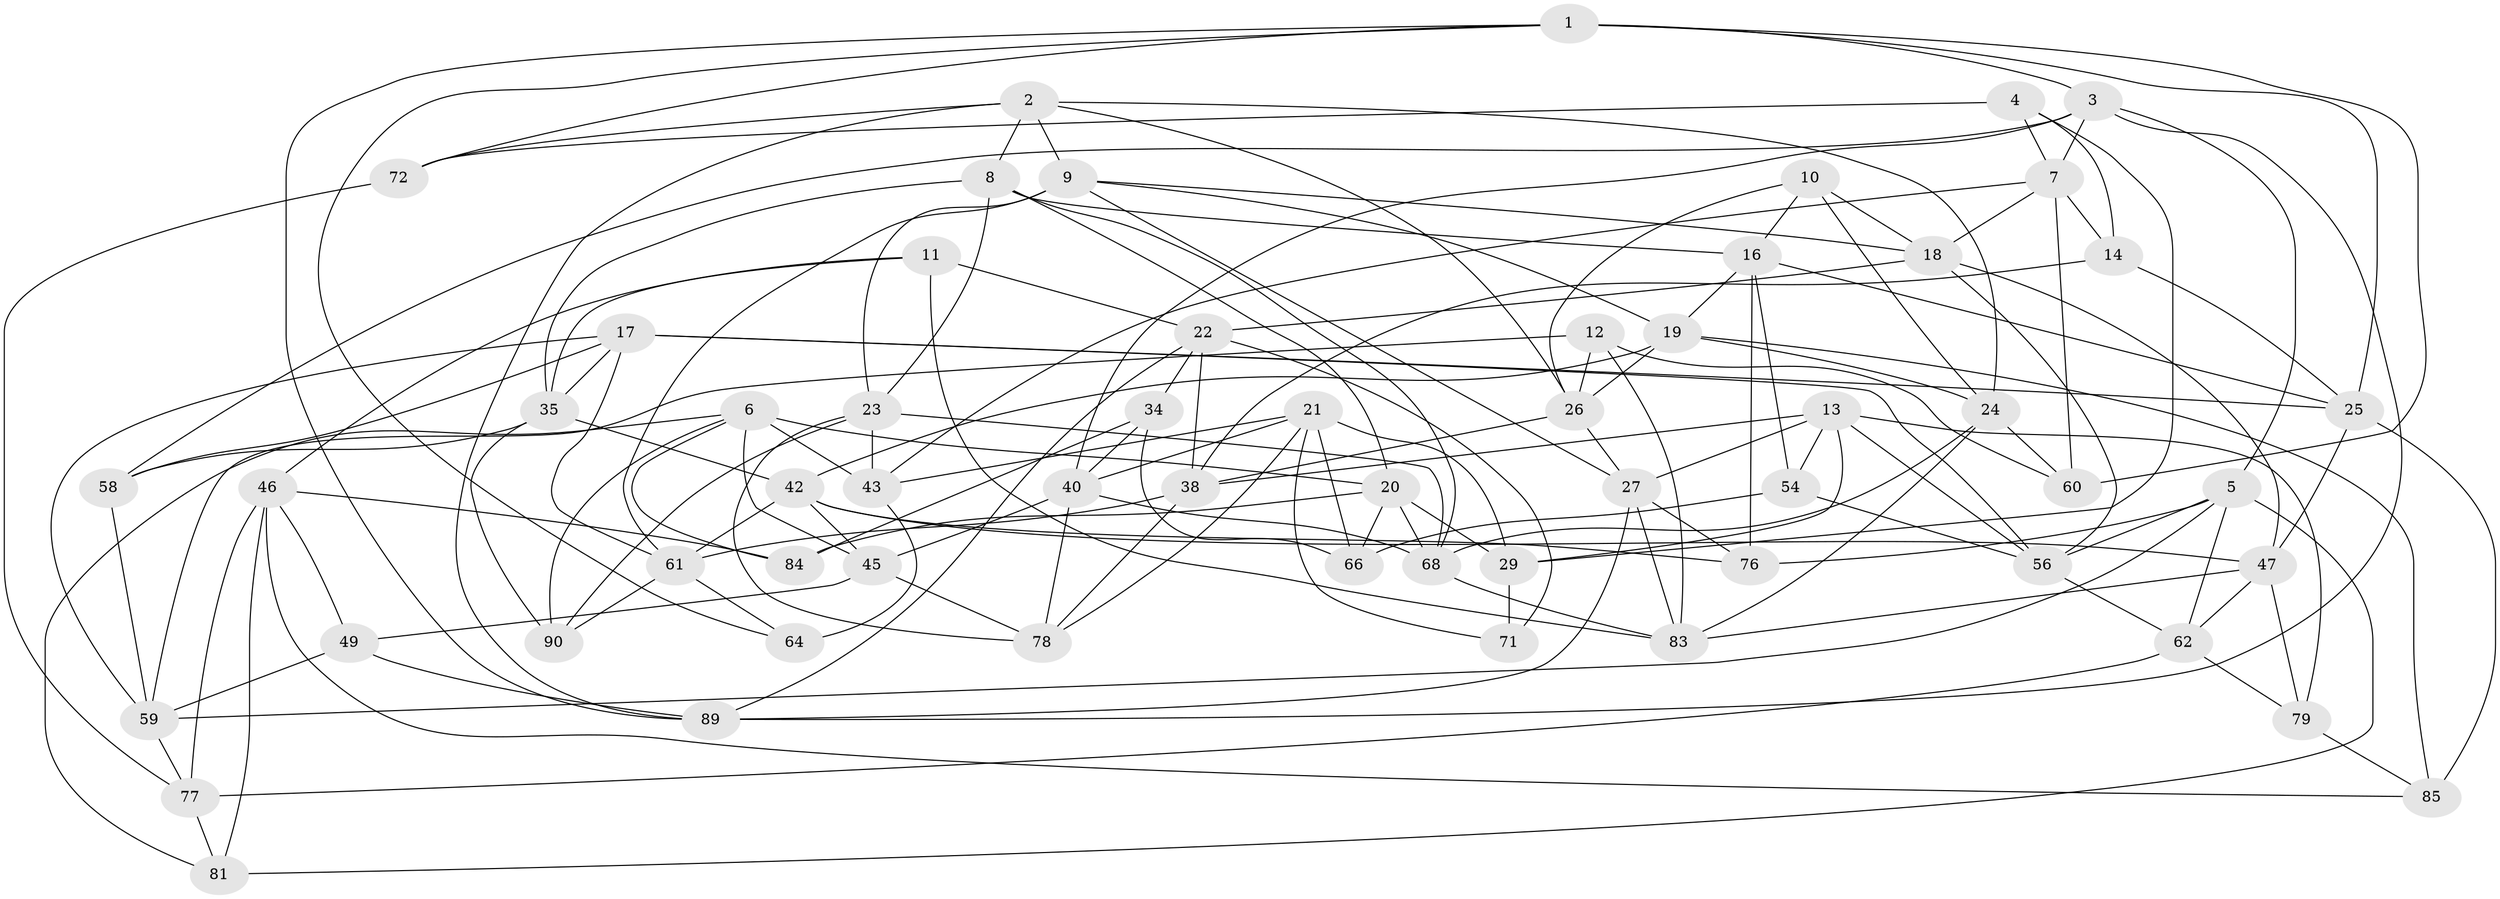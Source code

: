 // Generated by graph-tools (version 1.1) at 2025/52/02/27/25 19:52:32]
// undirected, 59 vertices, 153 edges
graph export_dot {
graph [start="1"]
  node [color=gray90,style=filled];
  1 [super="+87"];
  2 [super="+57"];
  3 [super="+36"];
  4;
  5 [super="+37"];
  6 [super="+51"];
  7 [super="+39"];
  8 [super="+28"];
  9 [super="+80"];
  10;
  11;
  12;
  13 [super="+15"];
  14;
  16 [super="+52"];
  17 [super="+30"];
  18 [super="+95"];
  19 [super="+94"];
  20 [super="+31"];
  21 [super="+63"];
  22 [super="+41"];
  23 [super="+44"];
  24 [super="+33"];
  25 [super="+32"];
  26 [super="+50"];
  27 [super="+48"];
  29 [super="+74"];
  34;
  35 [super="+70"];
  38 [super="+69"];
  40 [super="+65"];
  42 [super="+75"];
  43 [super="+53"];
  45 [super="+96"];
  46 [super="+86"];
  47 [super="+55"];
  49;
  54;
  56 [super="+73"];
  58;
  59 [super="+67"];
  60;
  61 [super="+93"];
  62 [super="+88"];
  64;
  66;
  68 [super="+92"];
  71;
  72;
  76;
  77 [super="+82"];
  78 [super="+97"];
  79;
  81;
  83 [super="+91"];
  84;
  85;
  89 [super="+98"];
  90;
  1 -- 64;
  1 -- 25;
  1 -- 60;
  1 -- 72;
  1 -- 3;
  1 -- 89;
  2 -- 8;
  2 -- 89;
  2 -- 9;
  2 -- 24;
  2 -- 72;
  2 -- 26;
  3 -- 40;
  3 -- 89;
  3 -- 58;
  3 -- 5;
  3 -- 7;
  4 -- 72;
  4 -- 29;
  4 -- 14;
  4 -- 7;
  5 -- 56;
  5 -- 81;
  5 -- 59;
  5 -- 76;
  5 -- 62;
  6 -- 84;
  6 -- 43;
  6 -- 81;
  6 -- 90;
  6 -- 20;
  6 -- 45;
  7 -- 14;
  7 -- 18;
  7 -- 43;
  7 -- 60;
  8 -- 23;
  8 -- 20;
  8 -- 16;
  8 -- 35;
  8 -- 68;
  9 -- 23;
  9 -- 18;
  9 -- 27;
  9 -- 19;
  9 -- 61;
  10 -- 24;
  10 -- 18;
  10 -- 16;
  10 -- 26;
  11 -- 22;
  11 -- 46;
  11 -- 35;
  11 -- 83;
  12 -- 60;
  12 -- 26;
  12 -- 59;
  12 -- 83;
  13 -- 27;
  13 -- 29;
  13 -- 56;
  13 -- 54;
  13 -- 38;
  13 -- 79;
  14 -- 38;
  14 -- 25;
  16 -- 76;
  16 -- 25;
  16 -- 54;
  16 -- 19;
  17 -- 61;
  17 -- 58;
  17 -- 25;
  17 -- 56;
  17 -- 59;
  17 -- 35;
  18 -- 56;
  18 -- 22;
  18 -- 47;
  19 -- 26;
  19 -- 24;
  19 -- 42;
  19 -- 85;
  20 -- 84;
  20 -- 29;
  20 -- 66;
  20 -- 68;
  21 -- 40;
  21 -- 71;
  21 -- 29;
  21 -- 66;
  21 -- 43;
  21 -- 78;
  22 -- 71;
  22 -- 38;
  22 -- 89;
  22 -- 34;
  23 -- 90;
  23 -- 43;
  23 -- 78;
  23 -- 68;
  24 -- 83;
  24 -- 68;
  24 -- 60;
  25 -- 85;
  25 -- 47;
  26 -- 38;
  26 -- 27;
  27 -- 76;
  27 -- 89;
  27 -- 83;
  29 -- 71 [weight=2];
  34 -- 84;
  34 -- 40;
  34 -- 66;
  35 -- 58;
  35 -- 90;
  35 -- 42;
  38 -- 61;
  38 -- 78;
  40 -- 78;
  40 -- 68;
  40 -- 45;
  42 -- 76;
  42 -- 61;
  42 -- 45;
  42 -- 47;
  43 -- 64 [weight=2];
  45 -- 78 [weight=2];
  45 -- 49;
  46 -- 49;
  46 -- 81;
  46 -- 77;
  46 -- 84;
  46 -- 85;
  47 -- 62;
  47 -- 83;
  47 -- 79;
  49 -- 59;
  49 -- 89;
  54 -- 66;
  54 -- 56;
  56 -- 62;
  58 -- 59;
  59 -- 77;
  61 -- 64;
  61 -- 90;
  62 -- 79;
  62 -- 77 [weight=2];
  68 -- 83;
  72 -- 77;
  77 -- 81;
  79 -- 85;
}

